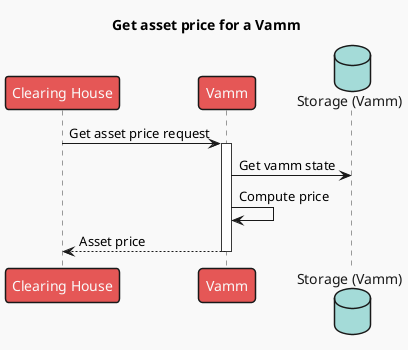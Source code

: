 @startuml
skinparam responseMessageBelowArrow true
title Get asset price for a Vamm
'autoactivate on
!theme mars

participant "Clearing House" as ch
participant "Vamm" as vamm
database "Storage (Vamm)" as svamm

ch -> vamm++: Get asset price request
vamm -> svamm: Get vamm state
vamm -> vamm: Compute price
vamm --> ch--: Asset price
@enduml
